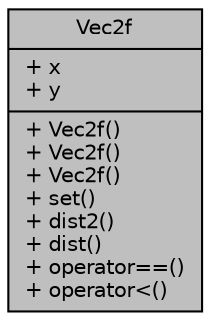 digraph "Vec2f"
{
  edge [fontname="Helvetica",fontsize="10",labelfontname="Helvetica",labelfontsize="10"];
  node [fontname="Helvetica",fontsize="10",shape=record];
  Node1 [label="{Vec2f\n|+ x\l+ y\l|+ Vec2f()\l+ Vec2f()\l+ Vec2f()\l+ set()\l+ dist2()\l+ dist()\l+ operator==()\l+ operator\<()\l}",height=0.2,width=0.4,color="black", fillcolor="grey75", style="filled", fontcolor="black"];
}
